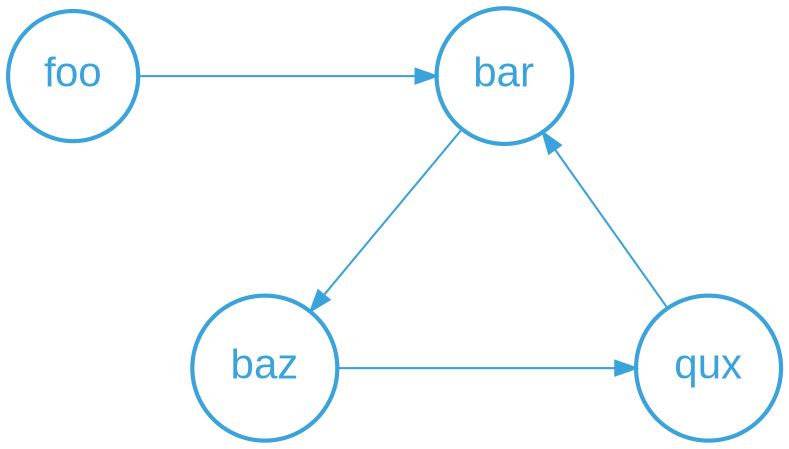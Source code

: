 strict digraph {
    graph [bgcolor=transparent nodesep=1]
    node [ fontname=Arial fontsize=20];

    foo [shape="circle" color="#3ba3db" fontcolor="#3ba3db" penwidth=2]
    bar [shape="circle" color="#3ba3db" fontcolor="#3ba3db" penwidth=2]
    baz [shape="circle" color="#3ba3db" fontcolor="#3ba3db" penwidth=2]
    qux [shape="circle" color="#3ba3db" fontcolor="#3ba3db" penwidth=2]

    foo -> bar [minlen=2 color="#3ba3db"]
    bar -> baz [minlen=2 color="#3ba3db"]
    baz -> qux [minlen=2 color="#3ba3db"]
    qux -> bar [minlen=2 color="#3ba3db"]

    { rank=same foo bar }
    { rank=same baz qux }
}